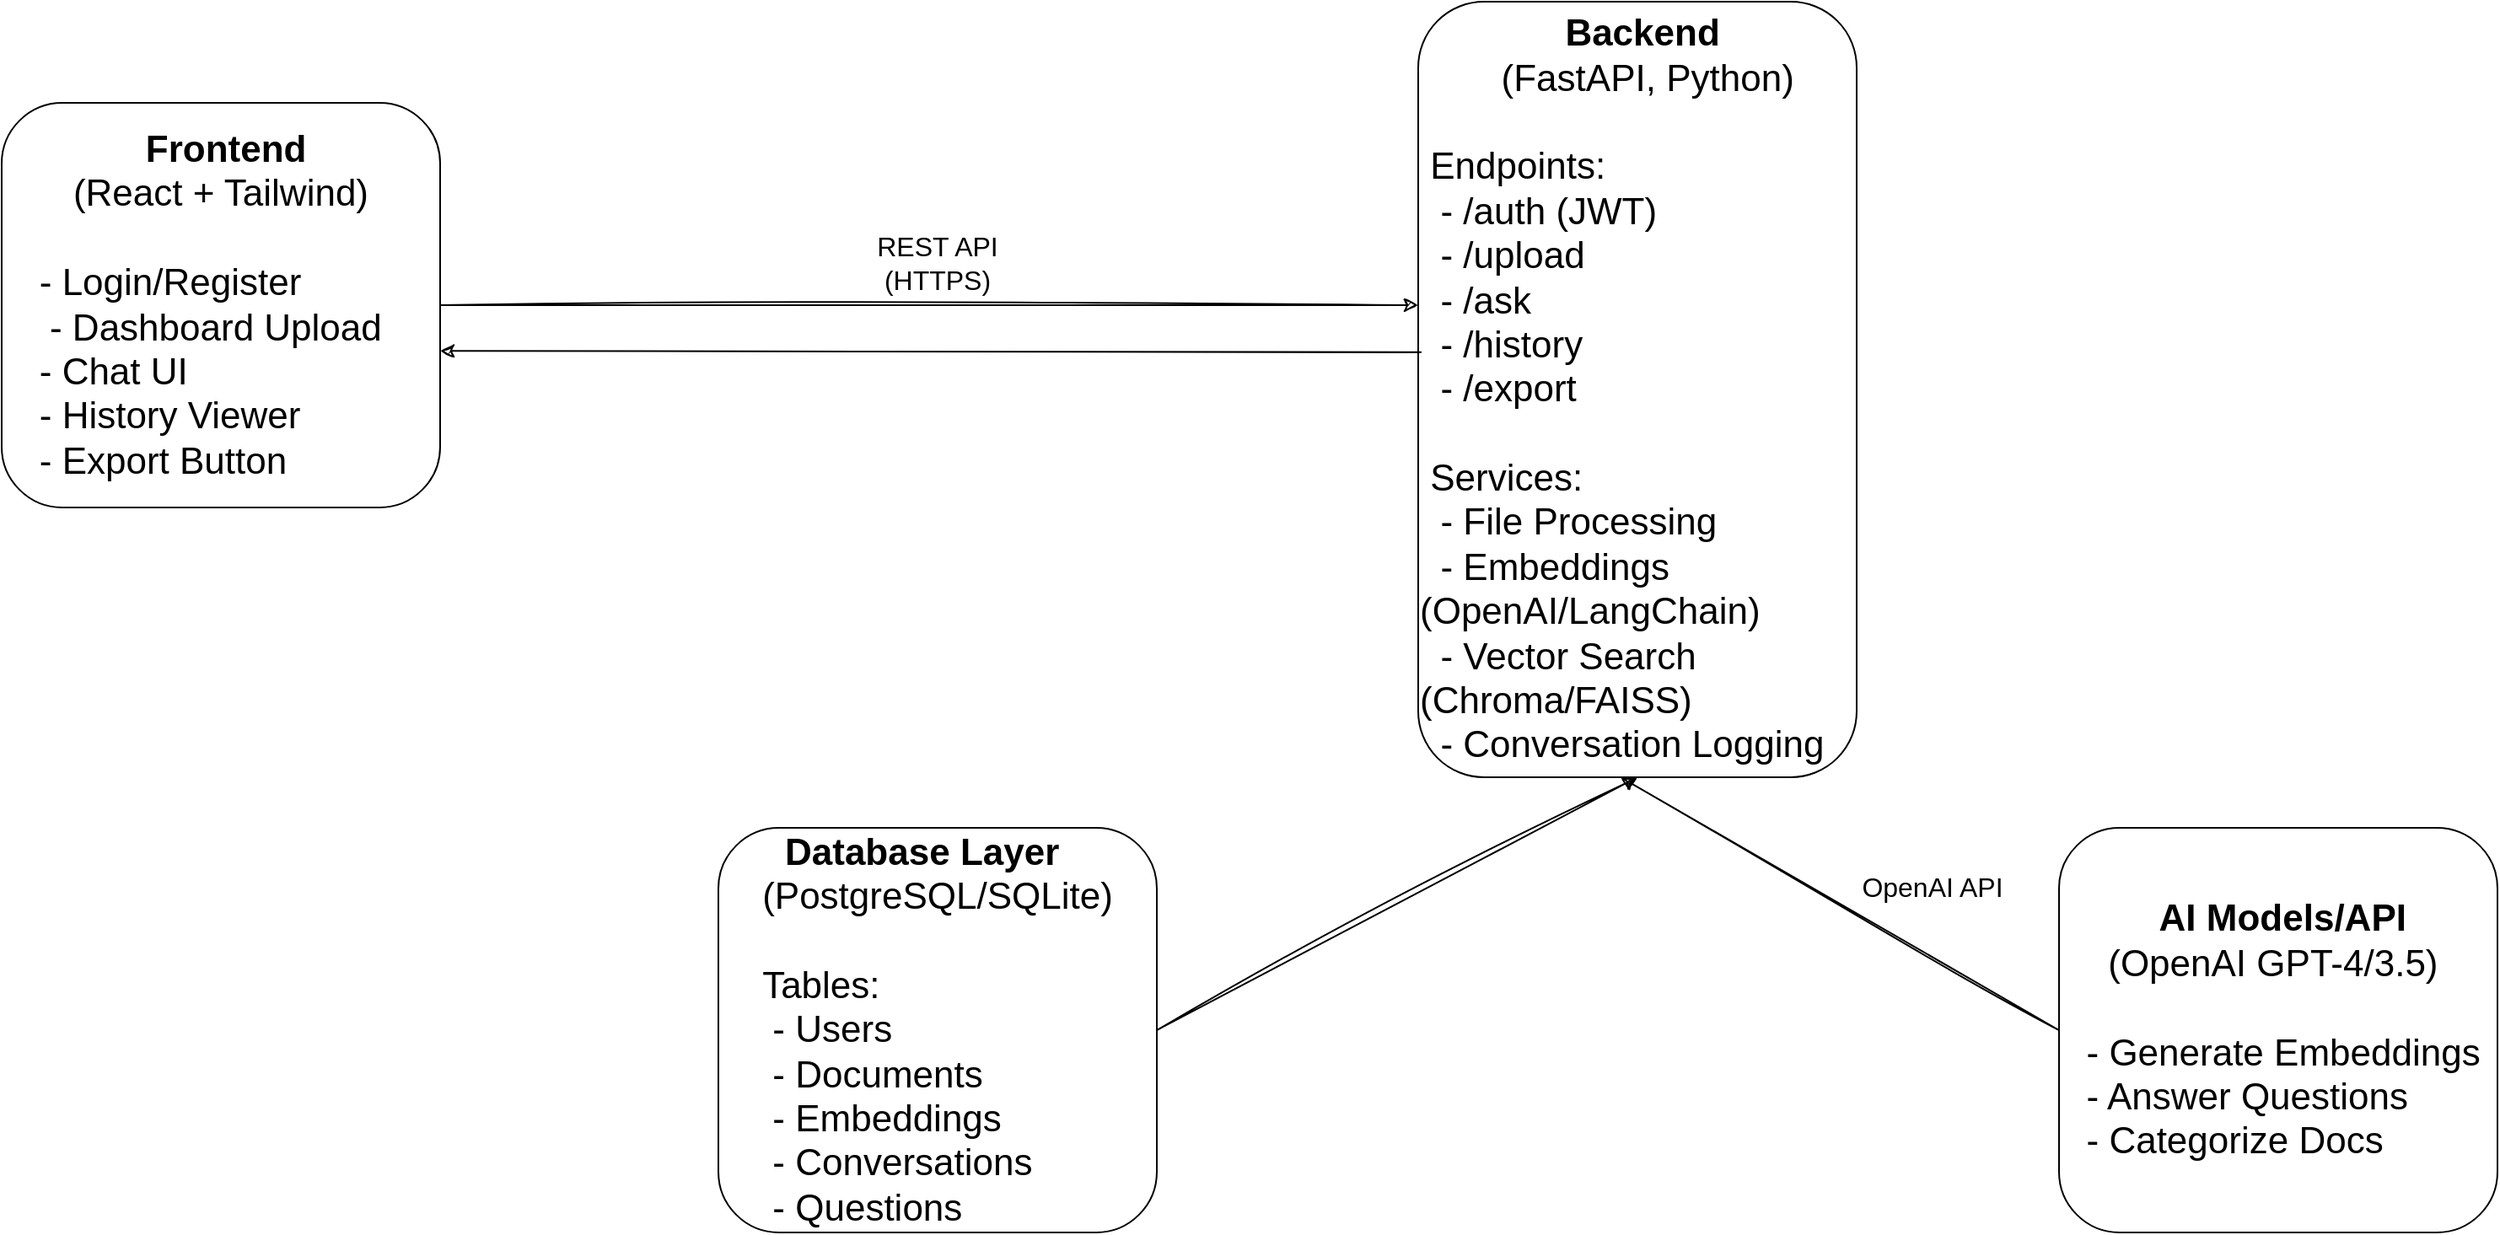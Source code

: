 <mxfile version="28.2.1">
  <diagram id="C5RBs43oDa-KdzZeNtuy" name="Page-1">
    <mxGraphModel dx="1965" dy="1098" grid="1" gridSize="10" guides="1" tooltips="1" connect="1" arrows="1" fold="1" page="1" pageScale="1" pageWidth="1600" pageHeight="900" math="0" shadow="0">
      <root>
        <mxCell id="WIyWlLk6GJQsqaUBKTNV-0" />
        <mxCell id="WIyWlLk6GJQsqaUBKTNV-1" parent="WIyWlLk6GJQsqaUBKTNV-0" />
        <mxCell id="WIyWlLk6GJQsqaUBKTNV-3" value="&lt;div&gt;&lt;font style=&quot;font-size: 22px;&quot;&gt;&lt;b&gt;&amp;nbsp;Frontend&lt;/b&gt;&lt;/font&gt;&lt;/div&gt;&lt;div&gt;&lt;span style=&quot;background-color: transparent; color: light-dark(rgb(0, 0, 0), rgb(255, 255, 255));&quot;&gt;&lt;font style=&quot;font-size: 22px;&quot;&gt;(React + Tailwind)&lt;/font&gt;&lt;/span&gt;&lt;/div&gt;&lt;div&gt;&lt;span style=&quot;background-color: transparent; color: light-dark(rgb(0, 0, 0), rgb(255, 255, 255));&quot;&gt;&lt;font style=&quot;font-size: 22px;&quot;&gt;&lt;br&gt;&lt;/font&gt;&lt;/span&gt;&lt;/div&gt;&lt;div&gt;&lt;span style=&quot;background-color: transparent;&quot;&gt;&lt;font style=&quot;font-size: 22px;&quot;&gt;&lt;div style=&quot;text-align: left;&quot;&gt;- Login/Register&amp;nbsp; &amp;nbsp; &amp;nbsp;&lt;/div&gt;&lt;div style=&quot;text-align: left;&quot;&gt;&lt;span style=&quot;background-color: transparent; color: light-dark(rgb(0, 0, 0), rgb(255, 255, 255));&quot;&gt;&amp;nbsp;- Dashboard Upload&amp;nbsp;&amp;nbsp;&lt;/span&gt;&lt;/div&gt;&lt;div style=&quot;text-align: left;&quot;&gt;&lt;span style=&quot;background-color: transparent; color: light-dark(rgb(0, 0, 0), rgb(255, 255, 255));&quot;&gt;- Chat UI&amp;nbsp; &amp;nbsp; &amp;nbsp;&amp;nbsp;&lt;/span&gt;&lt;/div&gt;&lt;div style=&quot;text-align: left;&quot;&gt;&lt;span style=&quot;background-color: transparent; color: light-dark(rgb(0, 0, 0), rgb(255, 255, 255));&quot;&gt;- History Viewer&amp;nbsp;&amp;nbsp;&lt;/span&gt;&lt;/div&gt;&lt;div style=&quot;text-align: left;&quot;&gt;- Export Button&lt;/div&gt;&lt;/font&gt;&lt;/span&gt;&lt;/div&gt;" style="rounded=1;whiteSpace=wrap;html=1;fontSize=12;glass=0;strokeWidth=1;shadow=0;" parent="WIyWlLk6GJQsqaUBKTNV-1" vertex="1">
          <mxGeometry x="40" y="130" width="260" height="240" as="geometry" />
        </mxCell>
        <mxCell id="dBjOSrtHF2RIqMrWD4YO-0" value="&lt;div&gt;&lt;span style=&quot;font-size: 22px;&quot;&gt;&amp;nbsp; &amp;nbsp; &amp;nbsp; &amp;nbsp; &amp;nbsp;&lt;b&gt;Backend&lt;/b&gt;&amp;nbsp; &amp;nbsp; &amp;nbsp; &amp;nbsp;&amp;nbsp;&lt;/span&gt;&lt;/div&gt;&lt;div&gt;&lt;span style=&quot;font-size: 22px;&quot;&gt;&amp;nbsp; &amp;nbsp;(FastAPI, Python)&amp;nbsp;&lt;/span&gt;&lt;/div&gt;&lt;div&gt;&lt;span style=&quot;font-size: 22px;&quot;&gt;&amp;nbsp; &amp;nbsp; &amp;nbsp; &amp;nbsp; &amp;nbsp; &amp;nbsp; &amp;nbsp; &amp;nbsp; &amp;nbsp; &amp;nbsp; &amp;nbsp;&lt;/span&gt;&lt;/div&gt;&lt;div style=&quot;text-align: left;&quot;&gt;&lt;span style=&quot;font-size: 22px;&quot;&gt;&amp;nbsp;Endpoints:&amp;nbsp; &amp;nbsp; &amp;nbsp; &amp;nbsp; &amp;nbsp;&amp;nbsp;&lt;/span&gt;&lt;/div&gt;&lt;div style=&quot;text-align: left;&quot;&gt;&lt;span style=&quot;font-size: 22px;&quot;&gt;&amp;nbsp; - /auth (JWT)&amp;nbsp; &amp;nbsp; &amp;nbsp;&amp;nbsp;&lt;/span&gt;&lt;/div&gt;&lt;div style=&quot;text-align: left;&quot;&gt;&lt;span style=&quot;font-size: 22px;&quot;&gt;&amp;nbsp; - /upload&amp;nbsp; &amp;nbsp; &amp;nbsp; &amp;nbsp; &amp;nbsp;&amp;nbsp;&lt;/span&gt;&lt;/div&gt;&lt;div style=&quot;text-align: left;&quot;&gt;&lt;span style=&quot;font-size: 22px;&quot;&gt;&amp;nbsp; - /ask&amp;nbsp; &amp;nbsp; &amp;nbsp; &amp;nbsp; &amp;nbsp; &amp;nbsp; &amp;nbsp;&lt;/span&gt;&lt;/div&gt;&lt;div style=&quot;text-align: left;&quot;&gt;&lt;span style=&quot;font-size: 22px;&quot;&gt;&amp;nbsp; - /history&amp;nbsp; &amp;nbsp; &amp;nbsp; &amp;nbsp; &amp;nbsp;&lt;/span&gt;&lt;/div&gt;&lt;div style=&quot;text-align: left;&quot;&gt;&lt;span style=&quot;font-size: 22px;&quot;&gt;&amp;nbsp; - /export&amp;nbsp; &amp;nbsp; &amp;nbsp; &amp;nbsp; &amp;nbsp;&amp;nbsp;&lt;/span&gt;&lt;/div&gt;&lt;div style=&quot;text-align: left;&quot;&gt;&lt;span style=&quot;font-size: 22px;&quot;&gt;&amp;nbsp; &amp;nbsp; &amp;nbsp; &amp;nbsp; &amp;nbsp; &amp;nbsp; &amp;nbsp; &amp;nbsp; &amp;nbsp; &amp;nbsp; &amp;nbsp;&lt;/span&gt;&lt;/div&gt;&lt;div style=&quot;text-align: left;&quot;&gt;&lt;span style=&quot;font-size: 22px;&quot;&gt;&amp;nbsp;Services:&amp;nbsp; &amp;nbsp; &amp;nbsp; &amp;nbsp; &amp;nbsp; &amp;nbsp;&lt;/span&gt;&lt;/div&gt;&lt;div style=&quot;text-align: left;&quot;&gt;&lt;span style=&quot;font-size: 22px;&quot;&gt;&amp;nbsp; - File Processing&amp;nbsp;&amp;nbsp;&lt;/span&gt;&lt;/div&gt;&lt;div style=&quot;text-align: left;&quot;&gt;&lt;span style=&quot;font-size: 22px;&quot;&gt;&amp;nbsp; - Embeddings (OpenAI/LangChain)&lt;/span&gt;&lt;/div&gt;&lt;div style=&quot;text-align: left;&quot;&gt;&lt;span style=&quot;font-size: 22px;&quot;&gt;&amp;nbsp; - Vector Search (Chroma/FAISS)&lt;/span&gt;&lt;/div&gt;&lt;div style=&quot;text-align: left;&quot;&gt;&lt;span style=&quot;font-size: 22px;&quot;&gt;&amp;nbsp; - Conversation Logging&lt;/span&gt;&lt;/div&gt;" style="rounded=1;whiteSpace=wrap;html=1;fontSize=12;glass=0;strokeWidth=1;shadow=0;container=1;" vertex="1" parent="WIyWlLk6GJQsqaUBKTNV-1">
          <mxGeometry x="880" y="70" width="260" height="460" as="geometry" />
        </mxCell>
        <mxCell id="dBjOSrtHF2RIqMrWD4YO-3" value="" style="endArrow=classic;html=1;rounded=0;sketch=1;hachureGap=4;jiggle=2;curveFitting=1;fontFamily=Architects Daughter;fontSource=https%3A%2F%2Ffonts.googleapis.com%2Fcss%3Ffamily%3DArchitects%2BDaughter;exitX=1;exitY=0.5;exitDx=0;exitDy=0;" edge="1" parent="WIyWlLk6GJQsqaUBKTNV-1" source="WIyWlLk6GJQsqaUBKTNV-3">
          <mxGeometry width="50" height="50" relative="1" as="geometry">
            <mxPoint x="380" y="250" as="sourcePoint" />
            <mxPoint x="880" y="250" as="targetPoint" />
          </mxGeometry>
        </mxCell>
        <mxCell id="dBjOSrtHF2RIqMrWD4YO-5" value="" style="endArrow=classic;html=1;rounded=0;sketch=1;hachureGap=4;jiggle=2;curveFitting=1;fontFamily=Architects Daughter;fontSource=https%3A%2F%2Ffonts.googleapis.com%2Fcss%3Ffamily%3DArchitects%2BDaughter;entryX=1;entryY=0.613;entryDx=0;entryDy=0;entryPerimeter=0;exitX=0.006;exitY=0.452;exitDx=0;exitDy=0;exitPerimeter=0;" edge="1" parent="WIyWlLk6GJQsqaUBKTNV-1" source="dBjOSrtHF2RIqMrWD4YO-0" target="WIyWlLk6GJQsqaUBKTNV-3">
          <mxGeometry width="50" height="50" relative="1" as="geometry">
            <mxPoint x="570" y="350" as="sourcePoint" />
            <mxPoint x="620" y="300" as="targetPoint" />
          </mxGeometry>
        </mxCell>
        <mxCell id="dBjOSrtHF2RIqMrWD4YO-6" value="&lt;span style=&quot;font-size: 16px;&quot;&gt;REST API (HTTPS)&lt;/span&gt;" style="text;html=1;align=center;verticalAlign=middle;whiteSpace=wrap;rounded=0;fontFamily=Helvetica;" vertex="1" parent="WIyWlLk6GJQsqaUBKTNV-1">
          <mxGeometry x="540" y="200" width="110" height="50" as="geometry" />
        </mxCell>
        <mxCell id="dBjOSrtHF2RIqMrWD4YO-7" value="&lt;div&gt;&lt;span style=&quot;font-size: 22px;&quot;&gt;&amp;nbsp;&lt;b&gt;Database Layer&lt;/b&gt;&amp;nbsp; &amp;nbsp;&amp;nbsp;&lt;/span&gt;&lt;/div&gt;&lt;div&gt;&lt;span style=&quot;font-size: 22px;&quot;&gt;&amp;nbsp;(PostgreSQL/SQLite)&amp;nbsp;&lt;/span&gt;&lt;/div&gt;&lt;div&gt;&lt;span style=&quot;font-size: 22px;&quot;&gt;&amp;nbsp; &amp;nbsp; &amp;nbsp; &amp;nbsp; &amp;nbsp; &amp;nbsp; &amp;nbsp; &amp;nbsp; &amp;nbsp; &amp;nbsp; &amp;nbsp;&lt;/span&gt;&lt;/div&gt;&lt;div style=&quot;text-align: left;&quot;&gt;&lt;span style=&quot;font-size: 22px;&quot;&gt;&amp;nbsp;Tables:&amp;nbsp; &amp;nbsp; &amp;nbsp; &amp;nbsp; &amp;nbsp; &amp;nbsp; &amp;nbsp;&lt;/span&gt;&lt;/div&gt;&lt;div style=&quot;text-align: left;&quot;&gt;&lt;span style=&quot;font-size: 22px;&quot;&gt;&amp;nbsp; - Users&amp;nbsp; &amp;nbsp; &amp;nbsp; &amp;nbsp; &amp;nbsp; &amp;nbsp;&amp;nbsp;&lt;/span&gt;&lt;/div&gt;&lt;div style=&quot;text-align: left;&quot;&gt;&lt;span style=&quot;font-size: 22px;&quot;&gt;&amp;nbsp; - Documents&amp;nbsp; &amp;nbsp; &amp;nbsp; &amp;nbsp;&amp;nbsp;&lt;/span&gt;&lt;/div&gt;&lt;div style=&quot;text-align: left;&quot;&gt;&lt;span style=&quot;font-size: 22px;&quot;&gt;&amp;nbsp; - Embeddings&amp;nbsp; &amp;nbsp; &amp;nbsp; &amp;nbsp;&lt;/span&gt;&lt;/div&gt;&lt;div style=&quot;text-align: left;&quot;&gt;&lt;span style=&quot;font-size: 22px;&quot;&gt;&amp;nbsp; - Conversations&amp;nbsp; &amp;nbsp;&amp;nbsp;&lt;/span&gt;&lt;/div&gt;&lt;div style=&quot;text-align: left;&quot;&gt;&lt;span style=&quot;font-size: 22px;&quot;&gt;&amp;nbsp; - Questions&amp;nbsp; &amp;nbsp; &amp;nbsp;&lt;/span&gt;&lt;/div&gt;" style="rounded=1;whiteSpace=wrap;html=1;fontSize=12;glass=0;strokeWidth=1;shadow=0;" vertex="1" parent="WIyWlLk6GJQsqaUBKTNV-1">
          <mxGeometry x="465" y="560" width="260" height="240" as="geometry" />
        </mxCell>
        <mxCell id="dBjOSrtHF2RIqMrWD4YO-8" value="&lt;div&gt;&lt;span style=&quot;font-size: 22px;&quot;&gt;&lt;b&gt;&amp;nbsp; &amp;nbsp; &amp;nbsp; AI Models/API&amp;nbsp;&lt;/b&gt; &amp;nbsp; &amp;nbsp;&lt;/span&gt;&lt;/div&gt;&lt;div&gt;&lt;span style=&quot;font-size: 22px;&quot;&gt;&amp;nbsp;(OpenAI GPT-4/3.5)&amp;nbsp;&amp;nbsp;&lt;/span&gt;&lt;/div&gt;&lt;div&gt;&lt;span style=&quot;font-size: 22px;&quot;&gt;&amp;nbsp; &amp;nbsp; &amp;nbsp; &amp;nbsp; &amp;nbsp; &amp;nbsp; &amp;nbsp; &amp;nbsp; &amp;nbsp; &amp;nbsp; &amp;nbsp;&lt;/span&gt;&lt;/div&gt;&lt;div style=&quot;text-align: left;&quot;&gt;&lt;span style=&quot;font-size: 22px;&quot;&gt;&amp;nbsp;- Generate Embeddings&lt;/span&gt;&lt;/div&gt;&lt;div style=&quot;text-align: left;&quot;&gt;&lt;span style=&quot;font-size: 22px;&quot;&gt;&amp;nbsp;- Answer Questions&amp;nbsp; &amp;nbsp;&lt;/span&gt;&lt;/div&gt;&lt;div style=&quot;text-align: left;&quot;&gt;&lt;span style=&quot;font-size: 22px;&quot;&gt;&amp;nbsp;- Categorize Docs&amp;nbsp; &amp;nbsp;&lt;/span&gt;&lt;/div&gt;" style="rounded=1;whiteSpace=wrap;html=1;fontSize=12;glass=0;strokeWidth=1;shadow=0;" vertex="1" parent="WIyWlLk6GJQsqaUBKTNV-1">
          <mxGeometry x="1260" y="560" width="260" height="240" as="geometry" />
        </mxCell>
        <mxCell id="dBjOSrtHF2RIqMrWD4YO-9" value="" style="endArrow=classic;html=1;rounded=0;sketch=1;hachureGap=4;jiggle=2;curveFitting=1;fontFamily=Architects Daughter;fontSource=https%3A%2F%2Ffonts.googleapis.com%2Fcss%3Ffamily%3DArchitects%2BDaughter;entryX=0.5;entryY=1;entryDx=0;entryDy=0;exitX=1;exitY=0.5;exitDx=0;exitDy=0;" edge="1" parent="WIyWlLk6GJQsqaUBKTNV-1" source="dBjOSrtHF2RIqMrWD4YO-7" target="dBjOSrtHF2RIqMrWD4YO-0">
          <mxGeometry width="50" height="50" relative="1" as="geometry">
            <mxPoint x="1332" y="291" as="sourcePoint" />
            <mxPoint x="750" y="290" as="targetPoint" />
          </mxGeometry>
        </mxCell>
        <mxCell id="dBjOSrtHF2RIqMrWD4YO-10" value="" style="endArrow=classic;html=1;rounded=0;sketch=1;hachureGap=4;jiggle=2;curveFitting=1;fontFamily=Architects Daughter;fontSource=https%3A%2F%2Ffonts.googleapis.com%2Fcss%3Ffamily%3DArchitects%2BDaughter;exitX=0;exitY=0.5;exitDx=0;exitDy=0;" edge="1" parent="WIyWlLk6GJQsqaUBKTNV-1" source="dBjOSrtHF2RIqMrWD4YO-8">
          <mxGeometry width="50" height="50" relative="1" as="geometry">
            <mxPoint x="1332" y="641" as="sourcePoint" />
            <mxPoint x="1000" y="530" as="targetPoint" />
          </mxGeometry>
        </mxCell>
        <mxCell id="dBjOSrtHF2RIqMrWD4YO-11" value="&lt;span style=&quot;font-size: 16px;&quot;&gt;OpenAI API&lt;/span&gt;" style="text;html=1;align=center;verticalAlign=middle;whiteSpace=wrap;rounded=0;fontFamily=Helvetica;" vertex="1" parent="WIyWlLk6GJQsqaUBKTNV-1">
          <mxGeometry x="1130" y="570" width="110" height="50" as="geometry" />
        </mxCell>
      </root>
    </mxGraphModel>
  </diagram>
</mxfile>

